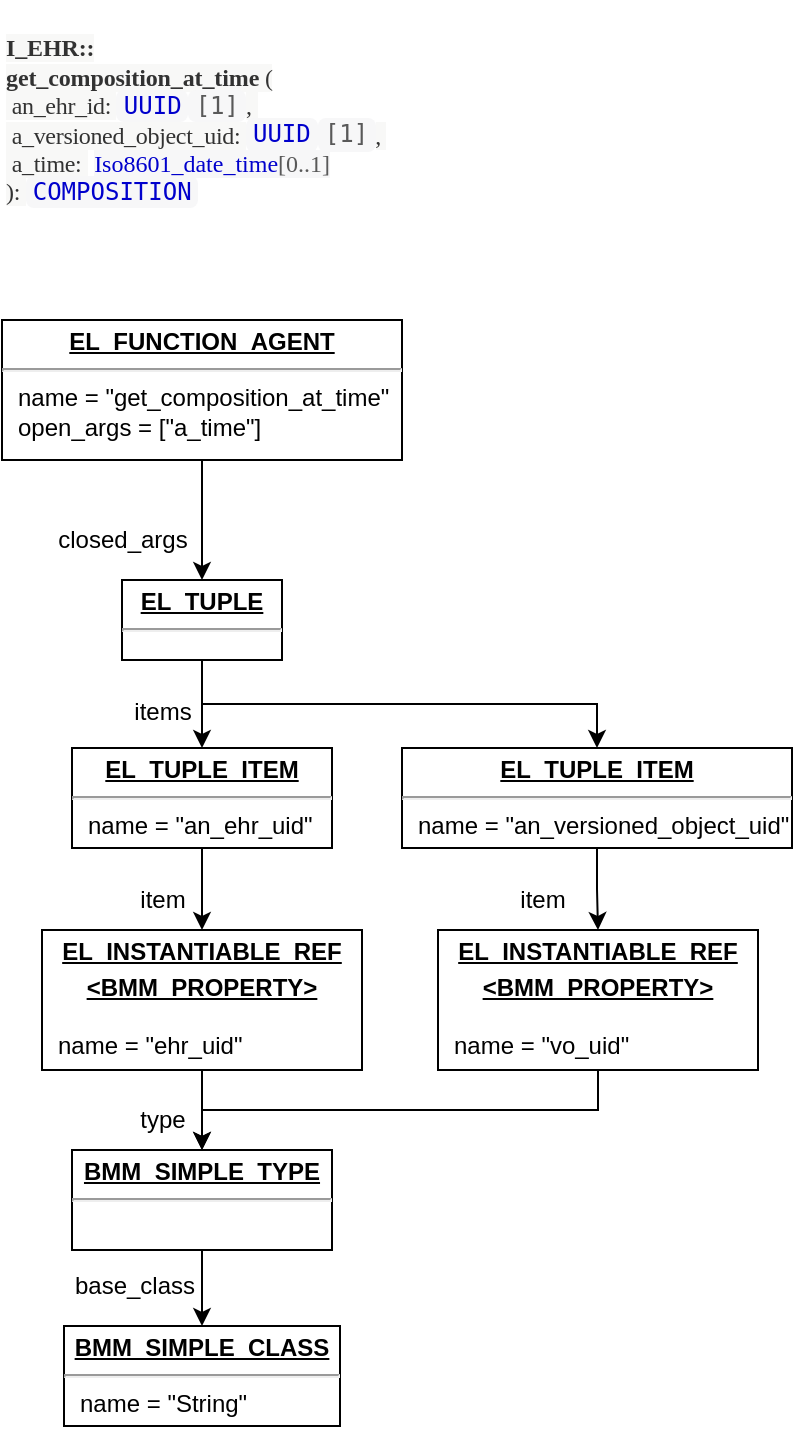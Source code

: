 <mxfile version="12.6.5" type="device"><diagram id="Ra6Jw_Jj7pLbhfCt0aK5" name="Page-1"><mxGraphModel dx="1368" dy="816" grid="1" gridSize="10" guides="1" tooltips="1" connect="1" arrows="1" fold="1" page="1" pageScale="1" pageWidth="827" pageHeight="1169" math="0" shadow="0"><root><mxCell id="0"/><mxCell id="1" parent="0"/><mxCell id="mKFFmJHyjIYF6dZsSxTq-8" style="edgeStyle=orthogonalEdgeStyle;rounded=0;orthogonalLoop=1;jettySize=auto;html=1;exitX=0.5;exitY=1;exitDx=0;exitDy=0;" edge="1" parent="1" source="mKFFmJHyjIYF6dZsSxTq-1" target="mKFFmJHyjIYF6dZsSxTq-2"><mxGeometry relative="1" as="geometry"/></mxCell><mxCell id="mKFFmJHyjIYF6dZsSxTq-1" value="&lt;p style=&quot;margin: 0px ; margin-top: 4px ; text-align: center ; text-decoration: underline&quot;&gt;&lt;b&gt;EL_FUNCTION_AGENT&lt;/b&gt;&lt;/p&gt;&lt;hr&gt;&lt;p style=&quot;margin: 0px ; margin-left: 8px&quot;&gt;name = &quot;get_composition_at_time&quot;&lt;br&gt;open_args = [&quot;a_time&quot;]&lt;br&gt;&lt;/p&gt;" style="verticalAlign=top;align=left;overflow=fill;fontSize=12;fontFamily=Helvetica;html=1;" vertex="1" parent="1"><mxGeometry x="40" y="160" width="200" height="70" as="geometry"/></mxCell><mxCell id="mKFFmJHyjIYF6dZsSxTq-11" style="edgeStyle=orthogonalEdgeStyle;rounded=0;orthogonalLoop=1;jettySize=auto;html=1;exitX=0.5;exitY=1;exitDx=0;exitDy=0;" edge="1" parent="1" source="mKFFmJHyjIYF6dZsSxTq-2" target="mKFFmJHyjIYF6dZsSxTq-3"><mxGeometry relative="1" as="geometry"/></mxCell><mxCell id="mKFFmJHyjIYF6dZsSxTq-42" style="edgeStyle=orthogonalEdgeStyle;rounded=0;orthogonalLoop=1;jettySize=auto;html=1;exitX=0.5;exitY=1;exitDx=0;exitDy=0;" edge="1" parent="1" source="mKFFmJHyjIYF6dZsSxTq-2" target="mKFFmJHyjIYF6dZsSxTq-33"><mxGeometry relative="1" as="geometry"/></mxCell><mxCell id="mKFFmJHyjIYF6dZsSxTq-2" value="&lt;p style=&quot;margin: 0px ; margin-top: 4px ; text-align: center ; text-decoration: underline&quot;&gt;&lt;b&gt;EL_TUPLE&lt;/b&gt;&lt;/p&gt;&lt;hr&gt;&lt;p style=&quot;margin: 0px ; margin-left: 8px&quot;&gt;&lt;br&gt;&lt;/p&gt;" style="verticalAlign=top;align=left;overflow=fill;fontSize=12;fontFamily=Helvetica;html=1;" vertex="1" parent="1"><mxGeometry x="100" y="290" width="80" height="40" as="geometry"/></mxCell><mxCell id="mKFFmJHyjIYF6dZsSxTq-13" style="edgeStyle=orthogonalEdgeStyle;rounded=0;orthogonalLoop=1;jettySize=auto;html=1;exitX=0.5;exitY=1;exitDx=0;exitDy=0;" edge="1" parent="1" source="mKFFmJHyjIYF6dZsSxTq-3" target="mKFFmJHyjIYF6dZsSxTq-10"><mxGeometry relative="1" as="geometry"/></mxCell><mxCell id="mKFFmJHyjIYF6dZsSxTq-3" value="&lt;p style=&quot;margin: 0px ; margin-top: 4px ; text-align: center ; text-decoration: underline&quot;&gt;&lt;b&gt;EL_TUPLE_ITEM&lt;/b&gt;&lt;/p&gt;&lt;hr&gt;&lt;p style=&quot;margin: 0px ; margin-left: 8px&quot;&gt;name = &quot;an_ehr_uid&quot;&lt;br&gt;&lt;/p&gt;" style="verticalAlign=top;align=left;overflow=fill;fontSize=12;fontFamily=Helvetica;html=1;" vertex="1" parent="1"><mxGeometry x="75" y="374" width="130" height="50" as="geometry"/></mxCell><mxCell id="mKFFmJHyjIYF6dZsSxTq-6" value="&lt;p style=&quot;font-size: 12px&quot;&gt;&lt;font face=&quot;Verdana&quot; style=&quot;font-size: 12px&quot;&gt;&lt;font style=&quot;font-size: 12px&quot;&gt;&lt;span style=&quot;white-space: normal ; box-sizing: border-box ; line-height: inherit ; letter-spacing: -0.005em ; color: rgba(0 , 0 , 0 , 0.8) ; background-color: rgb(248 , 248 , 247) ; font-size: 12px&quot;&gt;&lt;b style=&quot;font-size: 12px&quot;&gt;I_EHR::&lt;br style=&quot;font-size: 12px&quot;&gt;get_composition_at_time&lt;/b&gt;&lt;/span&gt;&lt;span style=&quot;white-space: normal ; color: rgba(0 , 0 , 0 , 0.8) ; letter-spacing: -0.16px ; background-color: rgb(248 , 248 , 247) ; font-size: 12px&quot;&gt;&amp;nbsp;(&lt;br style=&quot;font-size: 12px&quot;&gt;&lt;/span&gt;&lt;/font&gt;&lt;font style=&quot;font-size: 12px&quot;&gt;&lt;span style=&quot;white-space: normal ; color: rgba(0 , 0 , 0 , 0.8) ; letter-spacing: -0.16px ; background-color: rgb(248 , 248 , 247) ; font-size: 12px&quot;&gt;&amp;nbsp;an_ehr_id:&amp;nbsp;&lt;/span&gt;&lt;code style=&quot;letter-spacing: 0px ; white-space: normal ; box-sizing: border-box ; padding: 0.1em 0.5ex ; word-spacing: -0.15em ; background-color: rgb(247 , 247 , 248) ; border-radius: 4px ; line-height: 1.2 ; font-size: 12px&quot;&gt;&lt;font color=&quot;#0000cc&quot;&gt;UUID&lt;/font&gt;&lt;/code&gt;&lt;code style=&quot;letter-spacing: 0px ; white-space: normal ; box-sizing: border-box ; padding: 0.1em 0.5ex ; word-spacing: -0.15em ; background-color: rgb(247 , 247 , 248) ; border-radius: 4px ; line-height: 1.2 ; font-size: 12px&quot;&gt;&lt;font color=&quot;#595959&quot;&gt;[1]&lt;/font&gt;&lt;/code&gt;&lt;span style=&quot;white-space: normal ; color: rgba(0 , 0 , 0 , 0.8) ; letter-spacing: -0.16px ; background-color: rgb(248 , 248 , 247) ; font-size: 12px&quot;&gt;,&amp;nbsp;&lt;br&gt;&lt;/span&gt;&lt;/font&gt;&lt;/font&gt;&lt;font style=&quot;font-family: &amp;#34;verdana&amp;#34;&quot;&gt;&lt;span style=&quot;white-space: normal ; color: rgba(0 , 0 , 0 , 0.8) ; letter-spacing: -0.16px ; background-color: rgb(248 , 248 , 247)&quot;&gt;&amp;nbsp;a_versioned_object_uid:&amp;nbsp;&lt;/span&gt;&lt;code style=&quot;letter-spacing: 0px ; white-space: normal ; box-sizing: border-box ; padding: 0.1em 0.5ex ; word-spacing: -0.15em ; background-color: rgb(247 , 247 , 248) ; border-radius: 4px ; line-height: 1.2&quot;&gt;&lt;font color=&quot;#0000cc&quot;&gt;UUID&lt;/font&gt;&lt;/code&gt;&lt;code style=&quot;letter-spacing: 0px ; white-space: normal ; box-sizing: border-box ; padding: 0.1em 0.5ex ; word-spacing: -0.15em ; background-color: rgb(247 , 247 , 248) ; border-radius: 4px ; line-height: 1.2&quot;&gt;&lt;font color=&quot;#595959&quot;&gt;[1]&lt;/font&gt;&lt;/code&gt;&lt;span style=&quot;white-space: normal ; color: rgba(0 , 0 , 0 , 0.8) ; letter-spacing: -0.16px ; background-color: rgb(248 , 248 , 247)&quot;&gt;,&amp;nbsp;&lt;br&gt;&lt;/span&gt;&lt;/font&gt;&lt;font&gt;&lt;span style=&quot;font-family: &amp;#34;verdana&amp;#34; ; background-color: rgb(248 , 248 , 247) ; white-space: normal ; color: rgba(0 , 0 , 0 , 0.8) ; letter-spacing: -0.16px&quot;&gt;&amp;nbsp;a_time:&amp;nbsp;&lt;/span&gt;&lt;code style=&quot;white-space: normal ; box-sizing: border-box ; padding: 0.1em 0.5ex ; border-radius: 4px ; line-height: 1.2&quot;&gt;&lt;font face=&quot;Verdana&quot;&gt;&lt;span style=&quot;letter-spacing: 0px ; word-spacing: -0.15em ; background-color: rgb(247 , 247 , 248)&quot;&gt;&lt;font color=&quot;#0000cc&quot;&gt;Iso8601_date_time&lt;/font&gt;&lt;font color=&quot;#595959&quot;&gt;[0..1]&lt;/font&gt;&lt;/span&gt;&lt;/font&gt;&lt;font color=&quot;rgba(0, 0, 0, 0.902)&quot;&gt;&lt;span style=&quot;word-spacing: -1.8px ; background-color: rgb(247 , 247 , 248)&quot;&gt;&lt;br&gt;&lt;/span&gt;&lt;/font&gt;&lt;/code&gt;&lt;/font&gt;&lt;span style=&quot;font-family: &amp;#34;verdana&amp;#34; ; white-space: normal ; color: rgba(0 , 0 , 0 , 0.8) ; letter-spacing: -0.16px ; background-color: rgb(248 , 248 , 247)&quot;&gt;):&amp;nbsp;&lt;/span&gt;&lt;code style=&quot;letter-spacing: 0px ; white-space: normal ; box-sizing: border-box ; padding: 0.1em 0.5ex ; word-spacing: -0.15em ; background-color: rgb(247 , 247 , 248) ; border-radius: 4px ; line-height: 1.2&quot;&gt;&lt;font color=&quot;#0000cc&quot;&gt;COMPOSITION&lt;/font&gt;&lt;/code&gt;&lt;/p&gt;" style="text;html=1;align=left;verticalAlign=middle;resizable=0;points=[];autosize=1;fontStyle=0;fontSize=12;" vertex="1" parent="1"><mxGeometry x="40" width="240" height="120" as="geometry"/></mxCell><mxCell id="mKFFmJHyjIYF6dZsSxTq-9" value="closed_args" style="text;html=1;align=center;verticalAlign=middle;resizable=0;points=[];autosize=1;" vertex="1" parent="1"><mxGeometry x="60" y="260" width="80" height="20" as="geometry"/></mxCell><mxCell id="mKFFmJHyjIYF6dZsSxTq-20" style="edgeStyle=orthogonalEdgeStyle;rounded=0;orthogonalLoop=1;jettySize=auto;html=1;exitX=0.5;exitY=1;exitDx=0;exitDy=0;entryX=0.5;entryY=0;entryDx=0;entryDy=0;" edge="1" parent="1" source="mKFFmJHyjIYF6dZsSxTq-10" target="mKFFmJHyjIYF6dZsSxTq-16"><mxGeometry relative="1" as="geometry"/></mxCell><mxCell id="mKFFmJHyjIYF6dZsSxTq-10" value="&lt;p style=&quot;margin: 0px ; margin-top: 4px ; text-align: center ; text-decoration: underline&quot;&gt;&lt;b&gt;EL_INSTANTIABLE_REF&lt;/b&gt;&lt;/p&gt;&lt;p style=&quot;margin: 0px ; margin-top: 4px ; text-align: center ; text-decoration: underline&quot;&gt;&lt;b&gt;&amp;lt;BMM_PROPERTY&amp;gt;&lt;/b&gt;&lt;/p&gt;&lt;p style=&quot;margin: 0px ; margin-left: 8px&quot;&gt;&lt;br&gt;&lt;/p&gt;&lt;p style=&quot;margin: 0px ; margin-left: 8px&quot;&gt;name = &quot;ehr_uid&quot;&lt;br&gt;&lt;/p&gt;" style="verticalAlign=top;align=left;overflow=fill;fontSize=12;fontFamily=Helvetica;html=1;" vertex="1" parent="1"><mxGeometry x="60" y="465" width="160" height="70" as="geometry"/></mxCell><mxCell id="mKFFmJHyjIYF6dZsSxTq-14" value="item" style="text;html=1;align=center;verticalAlign=middle;resizable=0;points=[];autosize=1;" vertex="1" parent="1"><mxGeometry x="100" y="440" width="40" height="20" as="geometry"/></mxCell><mxCell id="mKFFmJHyjIYF6dZsSxTq-15" value="items" style="text;html=1;align=center;verticalAlign=middle;resizable=0;points=[];autosize=1;" vertex="1" parent="1"><mxGeometry x="100" y="346" width="40" height="20" as="geometry"/></mxCell><mxCell id="mKFFmJHyjIYF6dZsSxTq-18" style="edgeStyle=orthogonalEdgeStyle;rounded=0;orthogonalLoop=1;jettySize=auto;html=1;exitX=0.5;exitY=1;exitDx=0;exitDy=0;" edge="1" parent="1" source="mKFFmJHyjIYF6dZsSxTq-16" target="mKFFmJHyjIYF6dZsSxTq-17"><mxGeometry relative="1" as="geometry"/></mxCell><mxCell id="mKFFmJHyjIYF6dZsSxTq-16" value="&lt;p style=&quot;margin: 0px ; margin-top: 4px ; text-align: center ; text-decoration: underline&quot;&gt;&lt;b&gt;BMM_SIMPLE_TYPE&lt;/b&gt;&lt;/p&gt;&lt;hr&gt;&lt;p style=&quot;margin: 0px ; margin-left: 8px&quot;&gt;&lt;br&gt;&lt;/p&gt;" style="verticalAlign=top;align=left;overflow=fill;fontSize=12;fontFamily=Helvetica;html=1;" vertex="1" parent="1"><mxGeometry x="75" y="575" width="130" height="50" as="geometry"/></mxCell><mxCell id="mKFFmJHyjIYF6dZsSxTq-17" value="&lt;p style=&quot;margin: 0px ; margin-top: 4px ; text-align: center ; text-decoration: underline&quot;&gt;&lt;b&gt;BMM_SIMPLE_CLASS&lt;/b&gt;&lt;/p&gt;&lt;hr&gt;&lt;p style=&quot;margin: 0px ; margin-left: 8px&quot;&gt;name = &quot;String&quot;&lt;br&gt;&lt;/p&gt;" style="verticalAlign=top;align=left;overflow=fill;fontSize=12;fontFamily=Helvetica;html=1;" vertex="1" parent="1"><mxGeometry x="71" y="663" width="138" height="50" as="geometry"/></mxCell><mxCell id="mKFFmJHyjIYF6dZsSxTq-19" value="base_class" style="text;html=1;align=center;verticalAlign=middle;resizable=0;points=[];autosize=1;" vertex="1" parent="1"><mxGeometry x="71" y="633" width="70" height="20" as="geometry"/></mxCell><mxCell id="mKFFmJHyjIYF6dZsSxTq-21" value="type" style="text;html=1;align=center;verticalAlign=middle;resizable=0;points=[];autosize=1;" vertex="1" parent="1"><mxGeometry x="100" y="550" width="40" height="20" as="geometry"/></mxCell><mxCell id="mKFFmJHyjIYF6dZsSxTq-32" style="edgeStyle=orthogonalEdgeStyle;rounded=0;orthogonalLoop=1;jettySize=auto;html=1;exitX=0.5;exitY=1;exitDx=0;exitDy=0;" edge="1" parent="1" source="mKFFmJHyjIYF6dZsSxTq-33" target="mKFFmJHyjIYF6dZsSxTq-35"><mxGeometry relative="1" as="geometry"/></mxCell><mxCell id="mKFFmJHyjIYF6dZsSxTq-33" value="&lt;p style=&quot;margin: 0px ; margin-top: 4px ; text-align: center ; text-decoration: underline&quot;&gt;&lt;b&gt;EL_TUPLE_ITEM&lt;/b&gt;&lt;/p&gt;&lt;hr&gt;&lt;p style=&quot;margin: 0px ; margin-left: 8px&quot;&gt;name = &quot;an_versioned_object_uid&quot;&lt;br&gt;&lt;/p&gt;" style="verticalAlign=top;align=left;overflow=fill;fontSize=12;fontFamily=Helvetica;html=1;" vertex="1" parent="1"><mxGeometry x="240" y="374" width="195" height="50" as="geometry"/></mxCell><mxCell id="mKFFmJHyjIYF6dZsSxTq-34" style="edgeStyle=orthogonalEdgeStyle;rounded=0;orthogonalLoop=1;jettySize=auto;html=1;exitX=0.5;exitY=1;exitDx=0;exitDy=0;entryX=0.5;entryY=0;entryDx=0;entryDy=0;" edge="1" parent="1" source="mKFFmJHyjIYF6dZsSxTq-35" target="mKFFmJHyjIYF6dZsSxTq-16"><mxGeometry relative="1" as="geometry"><mxPoint x="338" y="572" as="targetPoint"/></mxGeometry></mxCell><mxCell id="mKFFmJHyjIYF6dZsSxTq-35" value="&lt;p style=&quot;margin: 0px ; margin-top: 4px ; text-align: center ; text-decoration: underline&quot;&gt;&lt;b&gt;EL_INSTANTIABLE_REF&lt;/b&gt;&lt;/p&gt;&lt;p style=&quot;margin: 0px ; margin-top: 4px ; text-align: center ; text-decoration: underline&quot;&gt;&lt;b&gt;&amp;lt;BMM_PROPERTY&amp;gt;&lt;/b&gt;&lt;/p&gt;&lt;p style=&quot;margin: 0px ; margin-left: 8px&quot;&gt;&lt;br&gt;&lt;/p&gt;&lt;p style=&quot;margin: 0px ; margin-left: 8px&quot;&gt;name = &quot;vo_uid&quot;&lt;br&gt;&lt;/p&gt;" style="verticalAlign=top;align=left;overflow=fill;fontSize=12;fontFamily=Helvetica;html=1;" vertex="1" parent="1"><mxGeometry x="258" y="465" width="160" height="70" as="geometry"/></mxCell><mxCell id="mKFFmJHyjIYF6dZsSxTq-36" value="item" style="text;html=1;align=center;verticalAlign=middle;resizable=0;points=[];autosize=1;" vertex="1" parent="1"><mxGeometry x="290" y="440" width="40" height="20" as="geometry"/></mxCell></root></mxGraphModel></diagram></mxfile>